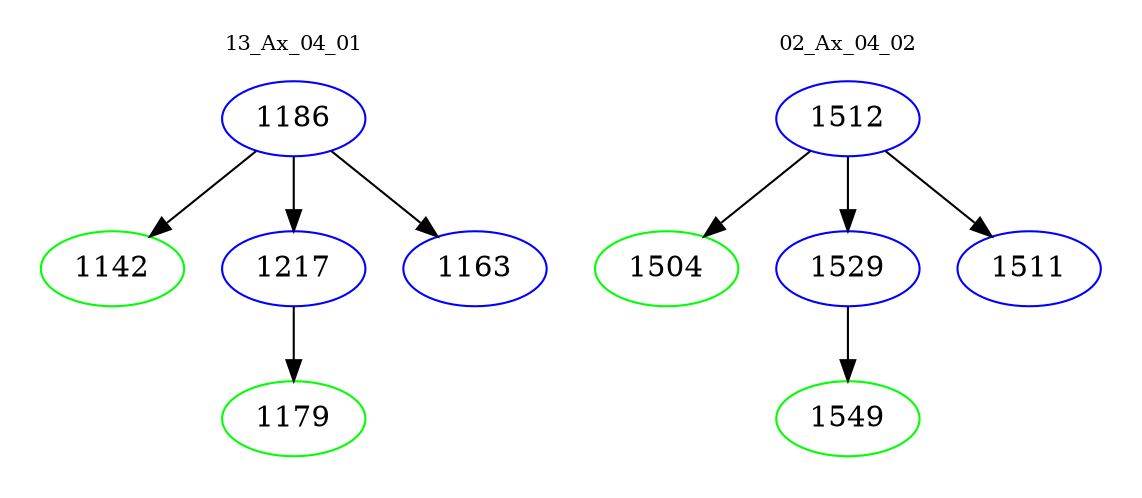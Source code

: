 digraph{
subgraph cluster_0 {
color = white
label = "13_Ax_04_01";
fontsize=10;
T0_1186 [label="1186", color="blue"]
T0_1186 -> T0_1142 [color="black"]
T0_1142 [label="1142", color="green"]
T0_1186 -> T0_1217 [color="black"]
T0_1217 [label="1217", color="blue"]
T0_1217 -> T0_1179 [color="black"]
T0_1179 [label="1179", color="green"]
T0_1186 -> T0_1163 [color="black"]
T0_1163 [label="1163", color="blue"]
}
subgraph cluster_1 {
color = white
label = "02_Ax_04_02";
fontsize=10;
T1_1512 [label="1512", color="blue"]
T1_1512 -> T1_1504 [color="black"]
T1_1504 [label="1504", color="green"]
T1_1512 -> T1_1529 [color="black"]
T1_1529 [label="1529", color="blue"]
T1_1529 -> T1_1549 [color="black"]
T1_1549 [label="1549", color="green"]
T1_1512 -> T1_1511 [color="black"]
T1_1511 [label="1511", color="blue"]
}
}
